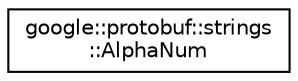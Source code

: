 digraph "类继承关系图"
{
 // LATEX_PDF_SIZE
  edge [fontname="Helvetica",fontsize="10",labelfontname="Helvetica",labelfontsize="10"];
  node [fontname="Helvetica",fontsize="10",shape=record];
  rankdir="LR";
  Node0 [label="google::protobuf::strings\l::AlphaNum",height=0.2,width=0.4,color="black", fillcolor="white", style="filled",URL="$structgoogle_1_1protobuf_1_1strings_1_1AlphaNum.html",tooltip=" "];
}
